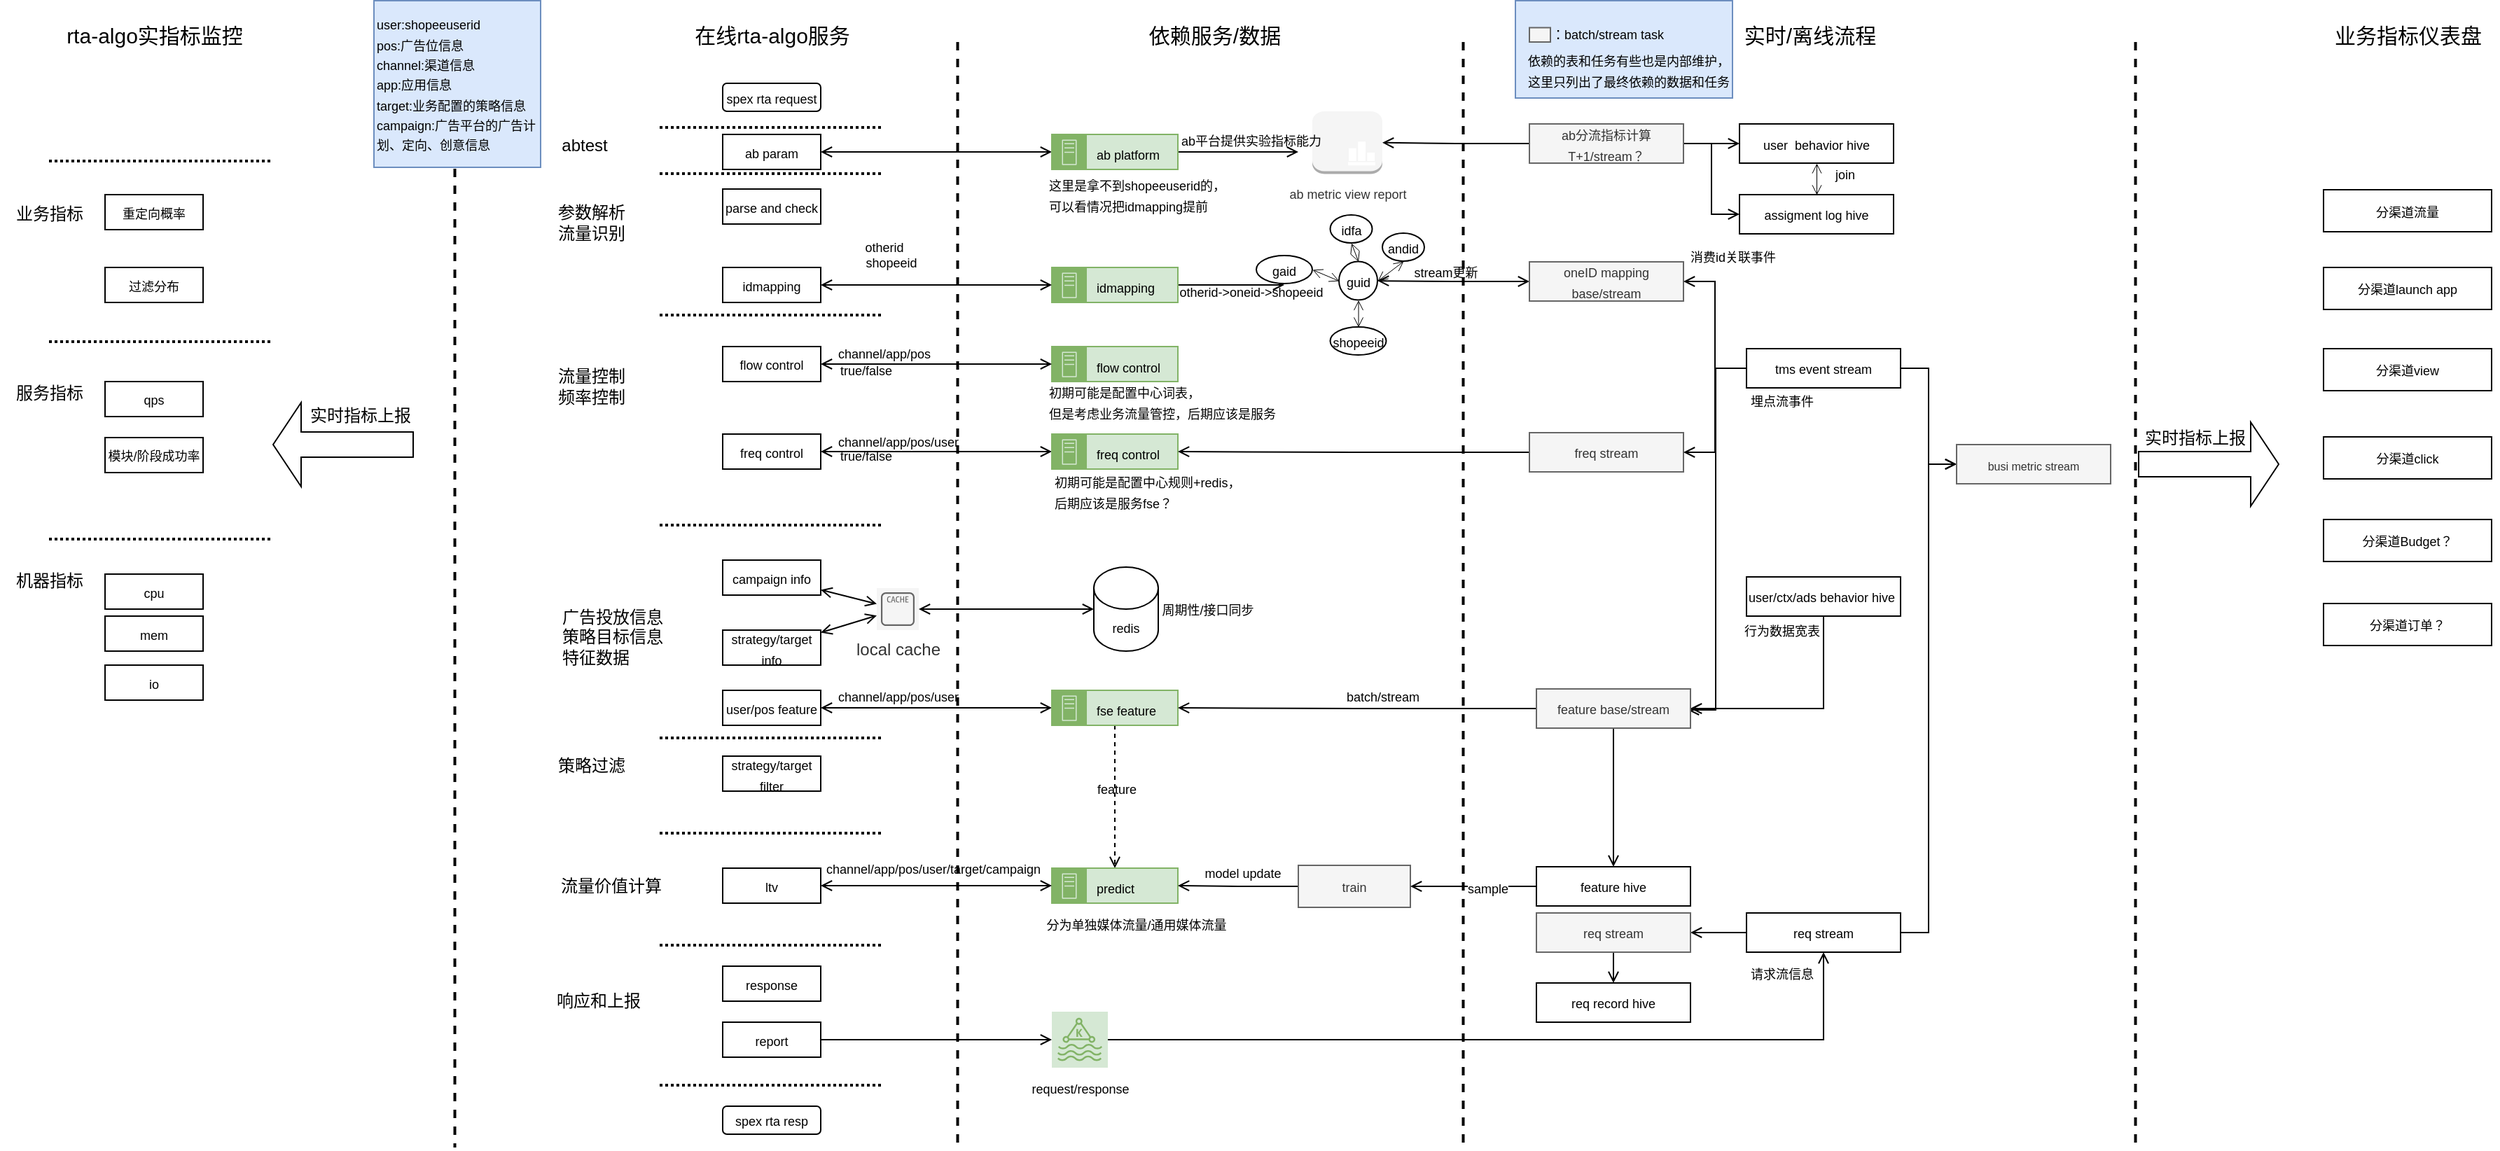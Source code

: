 <mxfile version="23.1.6" type="github">
  <diagram name="第 1 页" id="nAncEn3cn5dL7b8fd57-">
    <mxGraphModel dx="4017" dy="465" grid="1" gridSize="10" guides="1" tooltips="1" connect="1" arrows="1" fold="1" page="1" pageScale="1" pageWidth="3300" pageHeight="4681" math="0" shadow="0">
      <root>
        <mxCell id="0" />
        <mxCell id="1" parent="0" />
        <mxCell id="hwtWaQBpe-JL-oWfqUzf-253" value="" style="rounded=0;whiteSpace=wrap;html=1;fillColor=#dae8fc;strokeColor=#6c8ebf;" vertex="1" parent="1">
          <mxGeometry x="975" y="10.5" width="155" height="69.5" as="geometry" />
        </mxCell>
        <mxCell id="hwtWaQBpe-JL-oWfqUzf-239" value="" style="line;strokeWidth=2;direction=south;html=1;dashed=1;" vertex="1" parent="1">
          <mxGeometry x="210" y="82.5" width="15.5" height="747" as="geometry" />
        </mxCell>
        <mxCell id="hwtWaQBpe-JL-oWfqUzf-78" value="&lt;font style=&quot;font-size: 15px;&quot;&gt;rta-algo实指标监控&lt;/font&gt;" style="text;html=1;align=center;verticalAlign=middle;resizable=0;points=[];autosize=1;strokeColor=none;fillColor=none;" vertex="1" parent="1">
          <mxGeometry x="-72" y="20" width="150" height="30" as="geometry" />
        </mxCell>
        <mxCell id="hwtWaQBpe-JL-oWfqUzf-1" value="&lt;font style=&quot;font-size: 9px;&quot;&gt;spex rta request&lt;/font&gt;" style="rounded=1;whiteSpace=wrap;html=1;" vertex="1" parent="1">
          <mxGeometry x="409" y="69.5" width="70" height="20" as="geometry" />
        </mxCell>
        <mxCell id="hwtWaQBpe-JL-oWfqUzf-4" value="" style="line;strokeWidth=2;html=1;dashed=1;dashPattern=1 1;" vertex="1" parent="1">
          <mxGeometry x="364" y="129" width="160" height="10" as="geometry" />
        </mxCell>
        <mxCell id="hwtWaQBpe-JL-oWfqUzf-5" value="&lt;font style=&quot;font-size: 9px;&quot;&gt;parse and check&lt;/font&gt;" style="rounded=0;whiteSpace=wrap;html=1;" vertex="1" parent="1">
          <mxGeometry x="409" y="145" width="70" height="25" as="geometry" />
        </mxCell>
        <mxCell id="hwtWaQBpe-JL-oWfqUzf-6" value="参数解析&lt;br&gt;流量识别" style="text;html=1;align=center;verticalAlign=middle;resizable=0;points=[];autosize=1;strokeColor=none;fillColor=none;" vertex="1" parent="1">
          <mxGeometry x="280" y="149" width="70" height="40" as="geometry" />
        </mxCell>
        <mxCell id="hwtWaQBpe-JL-oWfqUzf-7" value="&lt;font style=&quot;font-size: 9px;&quot;&gt;idmapping&lt;/font&gt;" style="rounded=0;whiteSpace=wrap;html=1;" vertex="1" parent="1">
          <mxGeometry x="409" y="201" width="70" height="25" as="geometry" />
        </mxCell>
        <mxCell id="hwtWaQBpe-JL-oWfqUzf-199" style="edgeStyle=orthogonalEdgeStyle;rounded=0;orthogonalLoop=1;jettySize=auto;html=1;endArrow=open;endFill=0;" edge="1" parent="1" source="hwtWaQBpe-JL-oWfqUzf-20">
          <mxGeometry relative="1" as="geometry">
            <mxPoint x="810" y="213.5" as="targetPoint" />
          </mxGeometry>
        </mxCell>
        <mxCell id="hwtWaQBpe-JL-oWfqUzf-20" value="&lt;font style=&quot;font-size: 9px;&quot;&gt;idmapping&lt;/font&gt;" style="points=[[0,0],[0.25,0],[0.5,0],[0.75,0],[1,0],[1,0.25],[1,0.5],[1,0.75],[1,1],[0.75,1],[0.5,1],[0.25,1],[0,1],[0,0.75],[0,0.5],[0,0.25]];outlineConnect=0;html=1;whiteSpace=wrap;fontSize=12;fontStyle=0;container=1;pointerEvents=0;collapsible=0;recursiveResize=0;shape=mxgraph.aws4.group;grIcon=mxgraph.aws4.group_on_premise;strokeColor=#82b366;fillColor=#d5e8d4;verticalAlign=top;align=left;spacingLeft=30;dashed=0;" vertex="1" parent="1">
          <mxGeometry x="644" y="201" width="90" height="25" as="geometry" />
        </mxCell>
        <mxCell id="hwtWaQBpe-JL-oWfqUzf-21" style="edgeStyle=orthogonalEdgeStyle;rounded=0;orthogonalLoop=1;jettySize=auto;html=1;exitX=1;exitY=0.5;exitDx=0;exitDy=0;entryX=0;entryY=0.5;entryDx=0;entryDy=0;startArrow=open;startFill=0;endArrow=open;endFill=0;" edge="1" parent="1" source="hwtWaQBpe-JL-oWfqUzf-7" target="hwtWaQBpe-JL-oWfqUzf-20">
          <mxGeometry relative="1" as="geometry" />
        </mxCell>
        <mxCell id="hwtWaQBpe-JL-oWfqUzf-23" value="&lt;font style=&quot;font-size: 9px;&quot;&gt;otherid&lt;/font&gt;" style="text;html=1;align=center;verticalAlign=middle;resizable=0;points=[];autosize=1;strokeColor=none;fillColor=none;" vertex="1" parent="1">
          <mxGeometry x="499" y="171" width="50" height="30" as="geometry" />
        </mxCell>
        <mxCell id="hwtWaQBpe-JL-oWfqUzf-24" value="&lt;font style=&quot;font-size: 9px;&quot;&gt;shopeeid&lt;/font&gt;" style="text;html=1;align=center;verticalAlign=middle;resizable=0;points=[];autosize=1;strokeColor=none;fillColor=none;" vertex="1" parent="1">
          <mxGeometry x="499" y="182" width="60" height="30" as="geometry" />
        </mxCell>
        <mxCell id="hwtWaQBpe-JL-oWfqUzf-25" value="" style="line;strokeWidth=2;html=1;dashed=1;dashPattern=1 1;" vertex="1" parent="1">
          <mxGeometry x="364" y="230" width="160" height="10" as="geometry" />
        </mxCell>
        <mxCell id="hwtWaQBpe-JL-oWfqUzf-26" value="&lt;div&gt;&lt;font style=&quot;font-size: 9px;&quot;&gt;flow control&lt;/font&gt;&lt;/div&gt;" style="rounded=0;whiteSpace=wrap;html=1;" vertex="1" parent="1">
          <mxGeometry x="409" y="257.5" width="70" height="25" as="geometry" />
        </mxCell>
        <mxCell id="hwtWaQBpe-JL-oWfqUzf-27" value="流量控制&lt;br&gt;频率控制" style="text;html=1;align=center;verticalAlign=middle;resizable=0;points=[];autosize=1;strokeColor=none;fillColor=none;" vertex="1" parent="1">
          <mxGeometry x="280" y="266" width="70" height="40" as="geometry" />
        </mxCell>
        <mxCell id="hwtWaQBpe-JL-oWfqUzf-28" value="&lt;font style=&quot;font-size: 9px;&quot;&gt;flow control&lt;/font&gt;" style="points=[[0,0],[0.25,0],[0.5,0],[0.75,0],[1,0],[1,0.25],[1,0.5],[1,0.75],[1,1],[0.75,1],[0.5,1],[0.25,1],[0,1],[0,0.75],[0,0.5],[0,0.25]];outlineConnect=0;html=1;whiteSpace=wrap;fontSize=12;fontStyle=0;container=1;pointerEvents=0;collapsible=0;recursiveResize=0;shape=mxgraph.aws4.group;grIcon=mxgraph.aws4.group_on_premise;strokeColor=#82b366;fillColor=#d5e8d4;verticalAlign=top;align=left;spacingLeft=30;dashed=0;" vertex="1" parent="1">
          <mxGeometry x="644.01" y="257.5" width="90" height="25" as="geometry" />
        </mxCell>
        <mxCell id="hwtWaQBpe-JL-oWfqUzf-29" style="edgeStyle=orthogonalEdgeStyle;rounded=0;orthogonalLoop=1;jettySize=auto;html=1;exitX=1;exitY=0.5;exitDx=0;exitDy=0;entryX=0;entryY=0.5;entryDx=0;entryDy=0;startArrow=open;startFill=0;endArrow=open;endFill=0;" edge="1" parent="1" source="hwtWaQBpe-JL-oWfqUzf-26" target="hwtWaQBpe-JL-oWfqUzf-28">
          <mxGeometry relative="1" as="geometry" />
        </mxCell>
        <mxCell id="hwtWaQBpe-JL-oWfqUzf-30" value="&lt;font style=&quot;font-size: 9px;&quot;&gt;true/false&lt;/font&gt;" style="text;html=1;align=center;verticalAlign=middle;resizable=0;points=[];autosize=1;strokeColor=none;fillColor=none;" vertex="1" parent="1">
          <mxGeometry x="481" y="259" width="60" height="30" as="geometry" />
        </mxCell>
        <mxCell id="hwtWaQBpe-JL-oWfqUzf-32" value="&lt;font style=&quot;font-size: 9px;&quot;&gt;channel/app/pos&lt;/font&gt;" style="text;html=1;align=center;verticalAlign=middle;resizable=0;points=[];autosize=1;strokeColor=none;fillColor=none;" vertex="1" parent="1">
          <mxGeometry x="479" y="247" width="90" height="30" as="geometry" />
        </mxCell>
        <mxCell id="hwtWaQBpe-JL-oWfqUzf-33" value="&lt;div&gt;&lt;font style=&quot;font-size: 9px;&quot;&gt;freq control&lt;/font&gt;&lt;/div&gt;" style="rounded=0;whiteSpace=wrap;html=1;" vertex="1" parent="1">
          <mxGeometry x="409" y="320" width="70" height="25" as="geometry" />
        </mxCell>
        <mxCell id="hwtWaQBpe-JL-oWfqUzf-34" value="&lt;font style=&quot;font-size: 9px;&quot;&gt;初期可能是配置中心词表，&lt;br&gt;但是考虑业务流量管控，后期应该是服务&lt;/font&gt;" style="text;html=1;align=left;verticalAlign=middle;resizable=0;points=[];autosize=1;strokeColor=none;fillColor=none;" vertex="1" parent="1">
          <mxGeometry x="640" y="277" width="190" height="40" as="geometry" />
        </mxCell>
        <mxCell id="hwtWaQBpe-JL-oWfqUzf-169" style="edgeStyle=orthogonalEdgeStyle;rounded=0;orthogonalLoop=1;jettySize=auto;html=1;exitX=0;exitY=0.5;exitDx=0;exitDy=0;entryX=1;entryY=0.5;entryDx=0;entryDy=0;startArrow=open;startFill=0;endArrow=open;endFill=0;" edge="1" parent="1" source="hwtWaQBpe-JL-oWfqUzf-35" target="hwtWaQBpe-JL-oWfqUzf-33">
          <mxGeometry relative="1" as="geometry" />
        </mxCell>
        <mxCell id="hwtWaQBpe-JL-oWfqUzf-35" value="&lt;font style=&quot;font-size: 9px;&quot;&gt;freq control&lt;/font&gt;" style="points=[[0,0],[0.25,0],[0.5,0],[0.75,0],[1,0],[1,0.25],[1,0.5],[1,0.75],[1,1],[0.75,1],[0.5,1],[0.25,1],[0,1],[0,0.75],[0,0.5],[0,0.25]];outlineConnect=0;html=1;whiteSpace=wrap;fontSize=12;fontStyle=0;container=1;pointerEvents=0;collapsible=0;recursiveResize=0;shape=mxgraph.aws4.group;grIcon=mxgraph.aws4.group_on_premise;strokeColor=#82b366;fillColor=#d5e8d4;verticalAlign=top;align=left;spacingLeft=30;dashed=0;" vertex="1" parent="1">
          <mxGeometry x="644.01" y="320" width="90" height="25" as="geometry" />
        </mxCell>
        <mxCell id="hwtWaQBpe-JL-oWfqUzf-37" value="&lt;font style=&quot;font-size: 9px;&quot;&gt;channel/app/pos/user&lt;/font&gt;" style="text;html=1;align=center;verticalAlign=middle;resizable=0;points=[];autosize=1;strokeColor=none;fillColor=none;" vertex="1" parent="1">
          <mxGeometry x="479" y="310" width="110" height="30" as="geometry" />
        </mxCell>
        <mxCell id="hwtWaQBpe-JL-oWfqUzf-38" value="&lt;font style=&quot;font-size: 9px;&quot;&gt;true/false&lt;/font&gt;" style="text;html=1;align=center;verticalAlign=middle;resizable=0;points=[];autosize=1;strokeColor=none;fillColor=none;" vertex="1" parent="1">
          <mxGeometry x="481" y="320" width="60" height="30" as="geometry" />
        </mxCell>
        <mxCell id="hwtWaQBpe-JL-oWfqUzf-39" value="&lt;font style=&quot;font-size: 9px;&quot;&gt;初期可能是配置中心规则+redis，&lt;br&gt;&lt;/font&gt;&lt;font style=&quot;font-size: 9px;&quot;&gt;后期应该是服务fse？&lt;/font&gt;" style="text;html=1;align=left;verticalAlign=middle;resizable=0;points=[];autosize=1;strokeColor=none;fillColor=none;" vertex="1" parent="1">
          <mxGeometry x="644.01" y="341" width="160" height="40" as="geometry" />
        </mxCell>
        <mxCell id="hwtWaQBpe-JL-oWfqUzf-40" value="" style="line;strokeWidth=2;html=1;dashed=1;dashPattern=1 1;" vertex="1" parent="1">
          <mxGeometry x="364" y="380" width="160" height="10" as="geometry" />
        </mxCell>
        <mxCell id="hwtWaQBpe-JL-oWfqUzf-41" value="&lt;div&gt;&lt;font style=&quot;font-size: 9px;&quot;&gt;campaign info&lt;/font&gt;&lt;/div&gt;" style="rounded=0;whiteSpace=wrap;html=1;" vertex="1" parent="1">
          <mxGeometry x="409" y="410" width="70" height="25" as="geometry" />
        </mxCell>
        <mxCell id="hwtWaQBpe-JL-oWfqUzf-42" value="&lt;div&gt;&lt;font style=&quot;font-size: 9px;&quot;&gt;strategy/target info&lt;/font&gt;&lt;/div&gt;" style="rounded=0;whiteSpace=wrap;html=1;" vertex="1" parent="1">
          <mxGeometry x="409" y="460" width="70" height="25" as="geometry" />
        </mxCell>
        <mxCell id="hwtWaQBpe-JL-oWfqUzf-45" value="local cache" style="sketch=0;outlineConnect=0;strokeColor=#666666;fillColor=#f5f5f5;dashed=0;verticalLabelPosition=bottom;verticalAlign=top;align=center;html=1;fontSize=12;fontStyle=0;aspect=fixed;shape=mxgraph.aws4.resourceIcon;resIcon=mxgraph.aws4.cache_node;fontColor=#333333;" vertex="1" parent="1">
          <mxGeometry x="519" y="430" width="30" height="30" as="geometry" />
        </mxCell>
        <mxCell id="hwtWaQBpe-JL-oWfqUzf-48" style="rounded=0;orthogonalLoop=1;jettySize=auto;html=1;startArrow=open;startFill=0;endArrow=open;endFill=0;" edge="1" parent="1" source="hwtWaQBpe-JL-oWfqUzf-41" target="hwtWaQBpe-JL-oWfqUzf-45">
          <mxGeometry relative="1" as="geometry" />
        </mxCell>
        <mxCell id="hwtWaQBpe-JL-oWfqUzf-49" style="rounded=0;orthogonalLoop=1;jettySize=auto;html=1;startArrow=open;startFill=0;endArrow=open;endFill=0;" edge="1" parent="1" source="hwtWaQBpe-JL-oWfqUzf-42" target="hwtWaQBpe-JL-oWfqUzf-45">
          <mxGeometry relative="1" as="geometry" />
        </mxCell>
        <mxCell id="hwtWaQBpe-JL-oWfqUzf-46" value="&lt;font style=&quot;font-size: 9px;&quot;&gt;redis&lt;/font&gt;" style="shape=cylinder3;whiteSpace=wrap;html=1;boundedLbl=1;backgroundOutline=1;size=15;" vertex="1" parent="1">
          <mxGeometry x="674" y="415" width="46" height="60" as="geometry" />
        </mxCell>
        <mxCell id="hwtWaQBpe-JL-oWfqUzf-47" style="edgeStyle=orthogonalEdgeStyle;rounded=0;orthogonalLoop=1;jettySize=auto;html=1;entryX=0;entryY=0.5;entryDx=0;entryDy=0;entryPerimeter=0;startArrow=open;startFill=0;endArrow=open;endFill=0;" edge="1" parent="1" source="hwtWaQBpe-JL-oWfqUzf-45" target="hwtWaQBpe-JL-oWfqUzf-46">
          <mxGeometry relative="1" as="geometry">
            <mxPoint x="624" y="445" as="sourcePoint" />
          </mxGeometry>
        </mxCell>
        <mxCell id="hwtWaQBpe-JL-oWfqUzf-50" value="广告投放信息&lt;br&gt;策略目标信息&lt;br&gt;&lt;div style=&quot;text-align: left;&quot;&gt;&lt;span style=&quot;background-color: initial;&quot;&gt;特征数据&lt;/span&gt;&lt;/div&gt;" style="text;html=1;align=center;verticalAlign=middle;resizable=0;points=[];autosize=1;strokeColor=none;fillColor=none;" vertex="1" parent="1">
          <mxGeometry x="280" y="435" width="100" height="60" as="geometry" />
        </mxCell>
        <mxCell id="hwtWaQBpe-JL-oWfqUzf-52" value="" style="line;strokeWidth=2;html=1;dashed=1;dashPattern=1 1;" vertex="1" parent="1">
          <mxGeometry x="364" y="532" width="160" height="10" as="geometry" />
        </mxCell>
        <mxCell id="hwtWaQBpe-JL-oWfqUzf-53" value="&lt;div&gt;&lt;font style=&quot;font-size: 9px;&quot;&gt;strategy/target filter&lt;/font&gt;&lt;/div&gt;" style="rounded=0;whiteSpace=wrap;html=1;" vertex="1" parent="1">
          <mxGeometry x="409" y="550" width="70" height="25" as="geometry" />
        </mxCell>
        <mxCell id="hwtWaQBpe-JL-oWfqUzf-56" style="edgeStyle=orthogonalEdgeStyle;rounded=0;orthogonalLoop=1;jettySize=auto;html=1;startArrow=open;startFill=0;endArrow=open;endFill=0;entryX=0;entryY=0.5;entryDx=0;entryDy=0;" edge="1" parent="1" source="hwtWaQBpe-JL-oWfqUzf-54" target="hwtWaQBpe-JL-oWfqUzf-55">
          <mxGeometry relative="1" as="geometry">
            <mxPoint x="569" y="515.5" as="targetPoint" />
          </mxGeometry>
        </mxCell>
        <mxCell id="hwtWaQBpe-JL-oWfqUzf-54" value="&lt;font style=&quot;font-size: 9px;&quot;&gt;user/pos feature&lt;/font&gt;" style="rounded=0;whiteSpace=wrap;html=1;" vertex="1" parent="1">
          <mxGeometry x="409" y="503" width="70" height="25" as="geometry" />
        </mxCell>
        <mxCell id="hwtWaQBpe-JL-oWfqUzf-223" style="edgeStyle=orthogonalEdgeStyle;rounded=0;orthogonalLoop=1;jettySize=auto;html=1;entryX=0.5;entryY=0;entryDx=0;entryDy=0;endArrow=open;endFill=0;dashed=1;" edge="1" parent="1" source="hwtWaQBpe-JL-oWfqUzf-55" target="hwtWaQBpe-JL-oWfqUzf-62">
          <mxGeometry relative="1" as="geometry" />
        </mxCell>
        <mxCell id="hwtWaQBpe-JL-oWfqUzf-55" value="&lt;font style=&quot;font-size: 9px;&quot;&gt;fse feature&lt;/font&gt;" style="points=[[0,0],[0.25,0],[0.5,0],[0.75,0],[1,0],[1,0.25],[1,0.5],[1,0.75],[1,1],[0.75,1],[0.5,1],[0.25,1],[0,1],[0,0.75],[0,0.5],[0,0.25]];outlineConnect=0;html=1;whiteSpace=wrap;fontSize=12;fontStyle=0;container=1;pointerEvents=0;collapsible=0;recursiveResize=0;shape=mxgraph.aws4.group;grIcon=mxgraph.aws4.group_on_premise;strokeColor=#82b366;fillColor=#d5e8d4;verticalAlign=top;align=left;spacingLeft=30;dashed=0;" vertex="1" parent="1">
          <mxGeometry x="644.01" y="503" width="90" height="25" as="geometry" />
        </mxCell>
        <mxCell id="hwtWaQBpe-JL-oWfqUzf-57" value="&lt;font style=&quot;font-size: 9px;&quot;&gt;channel/app/pos/user&lt;/font&gt;" style="text;html=1;align=center;verticalAlign=middle;resizable=0;points=[];autosize=1;strokeColor=none;fillColor=none;" vertex="1" parent="1">
          <mxGeometry x="479" y="492" width="110" height="30" as="geometry" />
        </mxCell>
        <mxCell id="hwtWaQBpe-JL-oWfqUzf-58" value="" style="line;strokeWidth=2;html=1;dashed=1;dashPattern=1 1;" vertex="1" parent="1">
          <mxGeometry x="364" y="600" width="160" height="10" as="geometry" />
        </mxCell>
        <mxCell id="hwtWaQBpe-JL-oWfqUzf-59" value="策略过滤" style="text;html=1;align=center;verticalAlign=middle;resizable=0;points=[];autosize=1;strokeColor=none;fillColor=none;" vertex="1" parent="1">
          <mxGeometry x="280" y="542" width="70" height="30" as="geometry" />
        </mxCell>
        <mxCell id="hwtWaQBpe-JL-oWfqUzf-60" value="&lt;font style=&quot;font-size: 9px;&quot;&gt;ltv&lt;/font&gt;" style="rounded=0;whiteSpace=wrap;html=1;" vertex="1" parent="1">
          <mxGeometry x="409" y="630" width="70" height="25" as="geometry" />
        </mxCell>
        <mxCell id="hwtWaQBpe-JL-oWfqUzf-61" value="流量价值计算" style="text;html=1;align=center;verticalAlign=middle;resizable=0;points=[];autosize=1;strokeColor=none;fillColor=none;" vertex="1" parent="1">
          <mxGeometry x="279" y="628" width="100" height="30" as="geometry" />
        </mxCell>
        <mxCell id="hwtWaQBpe-JL-oWfqUzf-62" value="&lt;font style=&quot;font-size: 9px;&quot;&gt;predict&lt;/font&gt;" style="points=[[0,0],[0.25,0],[0.5,0],[0.75,0],[1,0],[1,0.25],[1,0.5],[1,0.75],[1,1],[0.75,1],[0.5,1],[0.25,1],[0,1],[0,0.75],[0,0.5],[0,0.25]];outlineConnect=0;html=1;whiteSpace=wrap;fontSize=12;fontStyle=0;container=1;pointerEvents=0;collapsible=0;recursiveResize=0;shape=mxgraph.aws4.group;grIcon=mxgraph.aws4.group_on_premise;strokeColor=#82b366;fillColor=#d5e8d4;verticalAlign=top;align=left;spacingLeft=30;dashed=0;" vertex="1" parent="1">
          <mxGeometry x="644" y="630" width="90" height="25" as="geometry" />
        </mxCell>
        <mxCell id="hwtWaQBpe-JL-oWfqUzf-63" style="edgeStyle=orthogonalEdgeStyle;rounded=0;orthogonalLoop=1;jettySize=auto;html=1;entryX=0;entryY=0.5;entryDx=0;entryDy=0;startArrow=open;startFill=0;endArrow=open;endFill=0;" edge="1" parent="1" source="hwtWaQBpe-JL-oWfqUzf-60" target="hwtWaQBpe-JL-oWfqUzf-62">
          <mxGeometry relative="1" as="geometry" />
        </mxCell>
        <mxCell id="hwtWaQBpe-JL-oWfqUzf-64" value="&lt;font style=&quot;font-size: 9px;&quot;&gt;channel/app/pos/user/target/campaign&lt;/font&gt;" style="text;html=1;align=center;verticalAlign=middle;resizable=0;points=[];autosize=1;strokeColor=none;fillColor=none;" vertex="1" parent="1">
          <mxGeometry x="469" y="615" width="180" height="30" as="geometry" />
        </mxCell>
        <mxCell id="hwtWaQBpe-JL-oWfqUzf-65" value="&lt;font style=&quot;font-size: 9px;&quot;&gt;user:shopeeuserid&lt;br&gt;pos:广告位信息&lt;br&gt;channel:渠道信息&lt;br&gt;app:应用信息&lt;br&gt;target:业务配置的策略信息&lt;br&gt;campaign:广告平台的广告计划、定向、创意信息&lt;br&gt;&lt;/font&gt;" style="whiteSpace=wrap;html=1;aspect=fixed;fillColor=#dae8fc;strokeColor=#6c8ebf;align=left;" vertex="1" parent="1">
          <mxGeometry x="160" y="10.5" width="119" height="119" as="geometry" />
        </mxCell>
        <mxCell id="hwtWaQBpe-JL-oWfqUzf-66" value="" style="line;strokeWidth=2;html=1;dashed=1;dashPattern=1 1;" vertex="1" parent="1">
          <mxGeometry x="364" y="680" width="160" height="10" as="geometry" />
        </mxCell>
        <mxCell id="hwtWaQBpe-JL-oWfqUzf-67" value="&lt;font style=&quot;font-size: 9px;&quot;&gt;response&lt;/font&gt;" style="rounded=0;whiteSpace=wrap;html=1;" vertex="1" parent="1">
          <mxGeometry x="409" y="700" width="70" height="25" as="geometry" />
        </mxCell>
        <mxCell id="hwtWaQBpe-JL-oWfqUzf-68" value="&lt;font style=&quot;font-size: 9px;&quot;&gt;report&lt;/font&gt;" style="rounded=0;whiteSpace=wrap;html=1;" vertex="1" parent="1">
          <mxGeometry x="409" y="740" width="70" height="25" as="geometry" />
        </mxCell>
        <mxCell id="hwtWaQBpe-JL-oWfqUzf-69" value="响应和上报" style="text;html=1;align=center;verticalAlign=middle;resizable=0;points=[];autosize=1;strokeColor=none;fillColor=none;" vertex="1" parent="1">
          <mxGeometry x="280" y="710" width="80" height="30" as="geometry" />
        </mxCell>
        <mxCell id="hwtWaQBpe-JL-oWfqUzf-70" value="" style="line;strokeWidth=2;html=1;dashed=1;dashPattern=1 1;" vertex="1" parent="1">
          <mxGeometry x="364" y="780" width="160" height="10" as="geometry" />
        </mxCell>
        <mxCell id="hwtWaQBpe-JL-oWfqUzf-71" value="&lt;font style=&quot;font-size: 9px;&quot;&gt;spex rta resp&lt;/font&gt;" style="rounded=1;whiteSpace=wrap;html=1;" vertex="1" parent="1">
          <mxGeometry x="409" y="800" width="70" height="20" as="geometry" />
        </mxCell>
        <mxCell id="hwtWaQBpe-JL-oWfqUzf-215" style="edgeStyle=orthogonalEdgeStyle;rounded=0;orthogonalLoop=1;jettySize=auto;html=1;entryX=0.5;entryY=1;entryDx=0;entryDy=0;endArrow=open;endFill=0;" edge="1" parent="1" source="hwtWaQBpe-JL-oWfqUzf-72" target="hwtWaQBpe-JL-oWfqUzf-214">
          <mxGeometry relative="1" as="geometry" />
        </mxCell>
        <mxCell id="hwtWaQBpe-JL-oWfqUzf-72" value="&lt;font style=&quot;font-size: 9px;&quot;&gt;request/response&lt;/font&gt;" style="sketch=0;points=[[0,0,0],[0.25,0,0],[0.5,0,0],[0.75,0,0],[1,0,0],[0,1,0],[0.25,1,0],[0.5,1,0],[0.75,1,0],[1,1,0],[0,0.25,0],[0,0.5,0],[0,0.75,0],[1,0.25,0],[1,0.5,0],[1,0.75,0]];outlineConnect=0;fillColor=#d5e8d4;strokeColor=#82b366;dashed=0;verticalLabelPosition=bottom;verticalAlign=top;align=center;html=1;fontSize=12;fontStyle=0;aspect=fixed;shape=mxgraph.aws4.resourceIcon;resIcon=mxgraph.aws4.managed_streaming_for_kafka;" vertex="1" parent="1">
          <mxGeometry x="644.01" y="732.5" width="40" height="40" as="geometry" />
        </mxCell>
        <mxCell id="hwtWaQBpe-JL-oWfqUzf-73" style="edgeStyle=orthogonalEdgeStyle;rounded=0;orthogonalLoop=1;jettySize=auto;html=1;entryX=0;entryY=0.5;entryDx=0;entryDy=0;entryPerimeter=0;endArrow=open;endFill=0;" edge="1" parent="1" source="hwtWaQBpe-JL-oWfqUzf-68" target="hwtWaQBpe-JL-oWfqUzf-72">
          <mxGeometry relative="1" as="geometry" />
        </mxCell>
        <mxCell id="hwtWaQBpe-JL-oWfqUzf-74" value="&lt;font style=&quot;font-size: 15px;&quot;&gt;在线rta-algo服务&lt;/font&gt;" style="text;html=1;align=center;verticalAlign=middle;resizable=0;points=[];autosize=1;strokeColor=none;fillColor=none;" vertex="1" parent="1">
          <mxGeometry x="379" y="20" width="130" height="30" as="geometry" />
        </mxCell>
        <mxCell id="hwtWaQBpe-JL-oWfqUzf-76" value="" style="shape=singleArrow;direction=west;whiteSpace=wrap;html=1;" vertex="1" parent="1">
          <mxGeometry x="88" y="297.5" width="100" height="60" as="geometry" />
        </mxCell>
        <mxCell id="hwtWaQBpe-JL-oWfqUzf-77" value="实时指标上报" style="text;html=1;align=center;verticalAlign=middle;resizable=0;points=[];autosize=1;strokeColor=none;fillColor=none;" vertex="1" parent="1">
          <mxGeometry x="100" y="292" width="100" height="30" as="geometry" />
        </mxCell>
        <mxCell id="hwtWaQBpe-JL-oWfqUzf-147" value="" style="line;strokeWidth=2;html=1;dashed=1;dashPattern=1 1;" vertex="1" parent="1">
          <mxGeometry x="-72" y="120" width="160" height="10" as="geometry" />
        </mxCell>
        <mxCell id="hwtWaQBpe-JL-oWfqUzf-148" value="业务指标" style="text;html=1;align=center;verticalAlign=middle;resizable=0;points=[];autosize=1;strokeColor=none;fillColor=none;" vertex="1" parent="1">
          <mxGeometry x="-107" y="148" width="70" height="30" as="geometry" />
        </mxCell>
        <mxCell id="hwtWaQBpe-JL-oWfqUzf-149" value="" style="line;strokeWidth=2;html=1;dashed=1;dashPattern=1 1;" vertex="1" parent="1">
          <mxGeometry x="-72" y="249" width="160" height="10" as="geometry" />
        </mxCell>
        <mxCell id="hwtWaQBpe-JL-oWfqUzf-150" value="服务指标" style="text;html=1;align=center;verticalAlign=middle;resizable=0;points=[];autosize=1;strokeColor=none;fillColor=none;" vertex="1" parent="1">
          <mxGeometry x="-107" y="276" width="70" height="30" as="geometry" />
        </mxCell>
        <mxCell id="hwtWaQBpe-JL-oWfqUzf-151" value="" style="line;strokeWidth=2;html=1;dashed=1;dashPattern=1 1;" vertex="1" parent="1">
          <mxGeometry x="-72" y="390" width="160" height="10" as="geometry" />
        </mxCell>
        <mxCell id="hwtWaQBpe-JL-oWfqUzf-153" value="机器指标" style="text;html=1;align=center;verticalAlign=middle;resizable=0;points=[];autosize=1;strokeColor=none;fillColor=none;" vertex="1" parent="1">
          <mxGeometry x="-107" y="410" width="70" height="30" as="geometry" />
        </mxCell>
        <mxCell id="hwtWaQBpe-JL-oWfqUzf-155" value="&lt;font style=&quot;font-size: 9px;&quot;&gt;重定向概率&lt;/font&gt;" style="rounded=0;whiteSpace=wrap;html=1;" vertex="1" parent="1">
          <mxGeometry x="-32" y="149" width="70" height="25" as="geometry" />
        </mxCell>
        <mxCell id="hwtWaQBpe-JL-oWfqUzf-157" value="&lt;font style=&quot;font-size: 9px;&quot;&gt;过滤分布&lt;/font&gt;" style="rounded=0;whiteSpace=wrap;html=1;" vertex="1" parent="1">
          <mxGeometry x="-32" y="201" width="70" height="25" as="geometry" />
        </mxCell>
        <mxCell id="hwtWaQBpe-JL-oWfqUzf-158" value="&lt;font style=&quot;font-size: 9px;&quot;&gt;qps&lt;/font&gt;" style="rounded=0;whiteSpace=wrap;html=1;" vertex="1" parent="1">
          <mxGeometry x="-32" y="282.5" width="70" height="25" as="geometry" />
        </mxCell>
        <mxCell id="hwtWaQBpe-JL-oWfqUzf-159" value="&lt;font style=&quot;font-size: 9px;&quot;&gt;模块/阶段成功率&lt;/font&gt;" style="rounded=0;whiteSpace=wrap;html=1;" vertex="1" parent="1">
          <mxGeometry x="-32" y="322.5" width="70" height="25" as="geometry" />
        </mxCell>
        <mxCell id="hwtWaQBpe-JL-oWfqUzf-160" value="&lt;font style=&quot;font-size: 9px;&quot;&gt;cpu&lt;/font&gt;" style="rounded=0;whiteSpace=wrap;html=1;" vertex="1" parent="1">
          <mxGeometry x="-32" y="420" width="70" height="25" as="geometry" />
        </mxCell>
        <mxCell id="hwtWaQBpe-JL-oWfqUzf-161" value="&lt;font style=&quot;font-size: 9px;&quot;&gt;mem&lt;/font&gt;" style="rounded=0;whiteSpace=wrap;html=1;" vertex="1" parent="1">
          <mxGeometry x="-32" y="450" width="70" height="25" as="geometry" />
        </mxCell>
        <mxCell id="hwtWaQBpe-JL-oWfqUzf-162" value="&lt;font style=&quot;font-size: 9px;&quot;&gt;io&lt;/font&gt;" style="rounded=0;whiteSpace=wrap;html=1;" vertex="1" parent="1">
          <mxGeometry x="-32" y="485" width="70" height="25" as="geometry" />
        </mxCell>
        <mxCell id="hwtWaQBpe-JL-oWfqUzf-163" value="" style="line;strokeWidth=2;html=1;dashed=1;dashPattern=1 1;" vertex="1" parent="1">
          <mxGeometry x="364" y="96" width="160" height="10" as="geometry" />
        </mxCell>
        <mxCell id="hwtWaQBpe-JL-oWfqUzf-164" value="abtest" style="text;html=1;align=center;verticalAlign=middle;resizable=0;points=[];autosize=1;strokeColor=none;fillColor=none;" vertex="1" parent="1">
          <mxGeometry x="280" y="99" width="60" height="30" as="geometry" />
        </mxCell>
        <mxCell id="hwtWaQBpe-JL-oWfqUzf-167" style="edgeStyle=orthogonalEdgeStyle;rounded=0;orthogonalLoop=1;jettySize=auto;html=1;entryX=0;entryY=0.5;entryDx=0;entryDy=0;endArrow=open;endFill=0;startArrow=open;startFill=0;" edge="1" parent="1" source="hwtWaQBpe-JL-oWfqUzf-165" target="hwtWaQBpe-JL-oWfqUzf-166">
          <mxGeometry relative="1" as="geometry" />
        </mxCell>
        <mxCell id="hwtWaQBpe-JL-oWfqUzf-165" value="&lt;font style=&quot;font-size: 9px;&quot;&gt;ab param&lt;/font&gt;" style="rounded=0;whiteSpace=wrap;html=1;" vertex="1" parent="1">
          <mxGeometry x="409" y="106" width="70" height="25" as="geometry" />
        </mxCell>
        <mxCell id="hwtWaQBpe-JL-oWfqUzf-193" style="edgeStyle=orthogonalEdgeStyle;rounded=0;orthogonalLoop=1;jettySize=auto;html=1;endArrow=open;endFill=0;" edge="1" parent="1" source="hwtWaQBpe-JL-oWfqUzf-166">
          <mxGeometry relative="1" as="geometry">
            <mxPoint x="820" y="118.5" as="targetPoint" />
          </mxGeometry>
        </mxCell>
        <mxCell id="hwtWaQBpe-JL-oWfqUzf-166" value="&lt;font style=&quot;font-size: 9px;&quot;&gt;ab platform&lt;/font&gt;" style="points=[[0,0],[0.25,0],[0.5,0],[0.75,0],[1,0],[1,0.25],[1,0.5],[1,0.75],[1,1],[0.75,1],[0.5,1],[0.25,1],[0,1],[0,0.75],[0,0.5],[0,0.25]];outlineConnect=0;html=1;whiteSpace=wrap;fontSize=12;fontStyle=0;container=1;pointerEvents=0;collapsible=0;recursiveResize=0;shape=mxgraph.aws4.group;grIcon=mxgraph.aws4.group_on_premise;strokeColor=#82b366;fillColor=#d5e8d4;verticalAlign=top;align=left;spacingLeft=30;dashed=0;" vertex="1" parent="1">
          <mxGeometry x="644" y="106" width="90" height="25" as="geometry" />
        </mxCell>
        <mxCell id="hwtWaQBpe-JL-oWfqUzf-168" value="&lt;font style=&quot;font-size: 9px;&quot;&gt;这里是拿不到shopeeuserid的，&lt;br&gt;可以看情况把idmapping提前&lt;/font&gt;" style="text;html=1;align=left;verticalAlign=middle;resizable=0;points=[];autosize=1;strokeColor=none;fillColor=none;" vertex="1" parent="1">
          <mxGeometry x="640" y="129" width="150" height="40" as="geometry" />
        </mxCell>
        <mxCell id="hwtWaQBpe-JL-oWfqUzf-170" value="&lt;span style=&quot;font-size: 15px;&quot;&gt;依赖服务/数据&lt;/span&gt;" style="text;html=1;align=center;verticalAlign=middle;resizable=0;points=[];autosize=1;strokeColor=none;fillColor=none;" vertex="1" parent="1">
          <mxGeometry x="700" y="20" width="120" height="30" as="geometry" />
        </mxCell>
        <mxCell id="hwtWaQBpe-JL-oWfqUzf-171" value="&lt;span style=&quot;font-size: 15px;&quot;&gt;实时/离线流程&lt;/span&gt;" style="text;html=1;align=center;verticalAlign=middle;resizable=0;points=[];autosize=1;strokeColor=none;fillColor=none;" vertex="1" parent="1">
          <mxGeometry x="1125" y="20" width="120" height="30" as="geometry" />
        </mxCell>
        <mxCell id="hwtWaQBpe-JL-oWfqUzf-172" value="&lt;span style=&quot;font-size: 15px;&quot;&gt;业务指标仪表盘&lt;/span&gt;" style="text;html=1;align=center;verticalAlign=middle;resizable=0;points=[];autosize=1;strokeColor=none;fillColor=none;" vertex="1" parent="1">
          <mxGeometry x="1547" y="20" width="130" height="30" as="geometry" />
        </mxCell>
        <mxCell id="hwtWaQBpe-JL-oWfqUzf-174" value="&lt;font style=&quot;font-size: 9px;&quot;&gt;周期性/接口同步&lt;/font&gt;" style="text;html=1;align=center;verticalAlign=middle;resizable=0;points=[];autosize=1;strokeColor=none;fillColor=none;" vertex="1" parent="1">
          <mxGeometry x="710" y="430" width="90" height="30" as="geometry" />
        </mxCell>
        <mxCell id="hwtWaQBpe-JL-oWfqUzf-181" value="&lt;font style=&quot;font-size: 9px;&quot;&gt;ab metric view report&lt;/font&gt;" style="outlineConnect=0;dashed=0;verticalLabelPosition=bottom;verticalAlign=top;align=center;html=1;shape=mxgraph.aws3.instance_with_cloudwatch;fillColor=#f5f5f5;fontColor=#333333;strokeColor=#666666;" vertex="1" parent="1">
          <mxGeometry x="830" y="89.5" width="50" height="44.75" as="geometry" />
        </mxCell>
        <mxCell id="hwtWaQBpe-JL-oWfqUzf-182" value="" style="group" vertex="1" connectable="0" parent="1">
          <mxGeometry x="790" y="163.5" width="120" height="100" as="geometry" />
        </mxCell>
        <mxCell id="hwtWaQBpe-JL-oWfqUzf-8" value="&lt;font style=&quot;font-size: 9px;&quot;&gt;guid&lt;/font&gt;" style="ellipse;whiteSpace=wrap;html=1;aspect=fixed;" vertex="1" parent="hwtWaQBpe-JL-oWfqUzf-182">
          <mxGeometry x="59.01" y="33.25" width="27.5" height="27.5" as="geometry" />
        </mxCell>
        <mxCell id="hwtWaQBpe-JL-oWfqUzf-15" style="rounded=0;orthogonalLoop=1;jettySize=auto;html=1;exitX=0.5;exitY=1;exitDx=0;exitDy=0;entryX=0.5;entryY=0;entryDx=0;entryDy=0;startArrow=open;startFill=0;endArrow=open;endFill=0;strokeWidth=0.5;" edge="1" parent="hwtWaQBpe-JL-oWfqUzf-182" source="hwtWaQBpe-JL-oWfqUzf-9" target="hwtWaQBpe-JL-oWfqUzf-8">
          <mxGeometry relative="1" as="geometry" />
        </mxCell>
        <mxCell id="hwtWaQBpe-JL-oWfqUzf-9" value="&lt;font style=&quot;font-size: 9px;&quot;&gt;idfa&lt;/font&gt;" style="ellipse;whiteSpace=wrap;html=1;" vertex="1" parent="hwtWaQBpe-JL-oWfqUzf-182">
          <mxGeometry x="52.76" width="30" height="20" as="geometry" />
        </mxCell>
        <mxCell id="hwtWaQBpe-JL-oWfqUzf-14" style="rounded=0;orthogonalLoop=1;jettySize=auto;html=1;exitX=1;exitY=0.5;exitDx=0;exitDy=0;entryX=0;entryY=0.5;entryDx=0;entryDy=0;startArrow=open;startFill=0;endArrow=open;endFill=0;strokeWidth=0.5;" edge="1" parent="hwtWaQBpe-JL-oWfqUzf-182" source="hwtWaQBpe-JL-oWfqUzf-10" target="hwtWaQBpe-JL-oWfqUzf-8">
          <mxGeometry relative="1" as="geometry" />
        </mxCell>
        <mxCell id="hwtWaQBpe-JL-oWfqUzf-10" value="&lt;font style=&quot;font-size: 9px;&quot;&gt;gaid&lt;/font&gt;" style="ellipse;whiteSpace=wrap;html=1;" vertex="1" parent="hwtWaQBpe-JL-oWfqUzf-182">
          <mxGeometry y="29" width="40" height="20" as="geometry" />
        </mxCell>
        <mxCell id="hwtWaQBpe-JL-oWfqUzf-16" style="rounded=0;orthogonalLoop=1;jettySize=auto;html=1;exitX=0.5;exitY=1;exitDx=0;exitDy=0;entryX=1;entryY=0.5;entryDx=0;entryDy=0;startArrow=open;startFill=0;endArrow=open;endFill=0;strokeWidth=0.5;" edge="1" parent="hwtWaQBpe-JL-oWfqUzf-182" source="hwtWaQBpe-JL-oWfqUzf-12" target="hwtWaQBpe-JL-oWfqUzf-8">
          <mxGeometry relative="1" as="geometry" />
        </mxCell>
        <mxCell id="hwtWaQBpe-JL-oWfqUzf-12" value="&lt;font style=&quot;font-size: 9px;&quot;&gt;andid&lt;/font&gt;" style="ellipse;whiteSpace=wrap;html=1;" vertex="1" parent="hwtWaQBpe-JL-oWfqUzf-182">
          <mxGeometry x="90" y="13" width="30" height="20" as="geometry" />
        </mxCell>
        <mxCell id="hwtWaQBpe-JL-oWfqUzf-13" value="&lt;font style=&quot;font-size: 9px;&quot;&gt;shopeeid&lt;/font&gt;" style="ellipse;whiteSpace=wrap;html=1;" vertex="1" parent="hwtWaQBpe-JL-oWfqUzf-182">
          <mxGeometry x="52.76" y="80" width="40" height="20" as="geometry" />
        </mxCell>
        <mxCell id="hwtWaQBpe-JL-oWfqUzf-18" style="edgeStyle=orthogonalEdgeStyle;rounded=0;orthogonalLoop=1;jettySize=auto;html=1;exitX=0.5;exitY=1;exitDx=0;exitDy=0;entryX=0.5;entryY=0;entryDx=0;entryDy=0;startArrow=open;startFill=0;endArrow=open;endFill=0;strokeWidth=0.5;" edge="1" parent="hwtWaQBpe-JL-oWfqUzf-182" source="hwtWaQBpe-JL-oWfqUzf-8" target="hwtWaQBpe-JL-oWfqUzf-13">
          <mxGeometry relative="1" as="geometry" />
        </mxCell>
        <mxCell id="hwtWaQBpe-JL-oWfqUzf-184" value="&lt;font style=&quot;font-size: 9px;&quot;&gt;分渠道launch app&lt;/font&gt;" style="rounded=0;whiteSpace=wrap;html=1;" vertex="1" parent="1">
          <mxGeometry x="1552" y="201" width="120" height="30" as="geometry" />
        </mxCell>
        <mxCell id="hwtWaQBpe-JL-oWfqUzf-185" value="&lt;font style=&quot;font-size: 9px;&quot;&gt;分渠道view&lt;/font&gt;" style="rounded=0;whiteSpace=wrap;html=1;" vertex="1" parent="1">
          <mxGeometry x="1552" y="259" width="120" height="30" as="geometry" />
        </mxCell>
        <mxCell id="hwtWaQBpe-JL-oWfqUzf-186" value="&lt;font style=&quot;font-size: 9px;&quot;&gt;分渠道click&lt;/font&gt;" style="rounded=0;whiteSpace=wrap;html=1;" vertex="1" parent="1">
          <mxGeometry x="1552" y="322" width="120" height="30" as="geometry" />
        </mxCell>
        <mxCell id="hwtWaQBpe-JL-oWfqUzf-187" value="&lt;font style=&quot;font-size: 9px;&quot;&gt;分渠道Budget？&lt;/font&gt;" style="rounded=0;whiteSpace=wrap;html=1;" vertex="1" parent="1">
          <mxGeometry x="1552" y="381" width="120" height="30" as="geometry" />
        </mxCell>
        <mxCell id="hwtWaQBpe-JL-oWfqUzf-189" value="&lt;font style=&quot;font-size: 9px;&quot;&gt;分渠道流量&lt;/font&gt;" style="rounded=0;whiteSpace=wrap;html=1;" vertex="1" parent="1">
          <mxGeometry x="1552" y="145.5" width="120" height="30" as="geometry" />
        </mxCell>
        <mxCell id="hwtWaQBpe-JL-oWfqUzf-190" value="&lt;font style=&quot;font-size: 9px;&quot;&gt;分渠道订单？&lt;/font&gt;" style="rounded=0;whiteSpace=wrap;html=1;" vertex="1" parent="1">
          <mxGeometry x="1552" y="441" width="120" height="30" as="geometry" />
        </mxCell>
        <mxCell id="hwtWaQBpe-JL-oWfqUzf-195" style="edgeStyle=orthogonalEdgeStyle;rounded=0;orthogonalLoop=1;jettySize=auto;html=1;startArrow=none;startFill=0;endArrow=open;endFill=0;" edge="1" parent="1" source="hwtWaQBpe-JL-oWfqUzf-191" target="hwtWaQBpe-JL-oWfqUzf-181">
          <mxGeometry relative="1" as="geometry" />
        </mxCell>
        <mxCell id="hwtWaQBpe-JL-oWfqUzf-259" style="edgeStyle=orthogonalEdgeStyle;rounded=0;orthogonalLoop=1;jettySize=auto;html=1;exitX=1;exitY=0.5;exitDx=0;exitDy=0;entryX=0;entryY=0.5;entryDx=0;entryDy=0;endArrow=open;endFill=0;" edge="1" parent="1" source="hwtWaQBpe-JL-oWfqUzf-191" target="hwtWaQBpe-JL-oWfqUzf-254">
          <mxGeometry relative="1" as="geometry" />
        </mxCell>
        <mxCell id="hwtWaQBpe-JL-oWfqUzf-260" style="edgeStyle=orthogonalEdgeStyle;rounded=0;orthogonalLoop=1;jettySize=auto;html=1;exitX=1;exitY=0.5;exitDx=0;exitDy=0;entryX=0;entryY=0.5;entryDx=0;entryDy=0;endArrow=open;endFill=0;" edge="1" parent="1" source="hwtWaQBpe-JL-oWfqUzf-191" target="hwtWaQBpe-JL-oWfqUzf-255">
          <mxGeometry relative="1" as="geometry" />
        </mxCell>
        <mxCell id="hwtWaQBpe-JL-oWfqUzf-191" value="&lt;font style=&quot;font-size: 9px;&quot;&gt;ab分流指标计算T+1/stream？&lt;/font&gt;" style="rounded=0;whiteSpace=wrap;html=1;fillColor=#f5f5f5;fontColor=#333333;strokeColor=#666666;" vertex="1" parent="1">
          <mxGeometry x="985" y="98.5" width="110" height="28" as="geometry" />
        </mxCell>
        <mxCell id="hwtWaQBpe-JL-oWfqUzf-197" style="edgeStyle=orthogonalEdgeStyle;rounded=0;orthogonalLoop=1;jettySize=auto;html=1;startArrow=open;startFill=0;endArrow=open;endFill=0;" edge="1" parent="1" source="hwtWaQBpe-JL-oWfqUzf-192" target="hwtWaQBpe-JL-oWfqUzf-8">
          <mxGeometry relative="1" as="geometry" />
        </mxCell>
        <mxCell id="hwtWaQBpe-JL-oWfqUzf-192" value="&lt;font style=&quot;font-size: 9px;&quot;&gt;oneID mapping base/stream&lt;/font&gt;" style="rounded=0;whiteSpace=wrap;html=1;fillColor=#f5f5f5;fontColor=#333333;strokeColor=#666666;" vertex="1" parent="1">
          <mxGeometry x="985" y="197" width="110" height="28" as="geometry" />
        </mxCell>
        <mxCell id="hwtWaQBpe-JL-oWfqUzf-194" value="&lt;font style=&quot;font-size: 9px;&quot;&gt;ab平台提供实验指标能力&lt;/font&gt;" style="text;html=1;align=center;verticalAlign=middle;resizable=0;points=[];autosize=1;strokeColor=none;fillColor=none;" vertex="1" parent="1">
          <mxGeometry x="726" y="94.5" width="120" height="30" as="geometry" />
        </mxCell>
        <mxCell id="hwtWaQBpe-JL-oWfqUzf-196" value="&lt;font style=&quot;font-size: 9px;&quot;&gt;分为单独媒体流量/通用媒体流量&lt;/font&gt;" style="text;html=1;align=center;verticalAlign=middle;resizable=0;points=[];autosize=1;strokeColor=none;fillColor=none;" vertex="1" parent="1">
          <mxGeometry x="629.01" y="655" width="150" height="30" as="geometry" />
        </mxCell>
        <mxCell id="hwtWaQBpe-JL-oWfqUzf-198" value="&lt;font style=&quot;font-size: 9px;&quot;&gt;stream更新&lt;/font&gt;" style="text;html=1;align=center;verticalAlign=middle;resizable=0;points=[];autosize=1;strokeColor=none;fillColor=none;" vertex="1" parent="1">
          <mxGeometry x="890" y="189" width="70" height="30" as="geometry" />
        </mxCell>
        <mxCell id="hwtWaQBpe-JL-oWfqUzf-200" value="&lt;font style=&quot;font-size: 9px;&quot;&gt;otherid-&amp;gt;oneid-&amp;gt;shopeeid&lt;/font&gt;" style="text;html=1;align=center;verticalAlign=middle;resizable=0;points=[];autosize=1;strokeColor=none;fillColor=none;" vertex="1" parent="1">
          <mxGeometry x="721" y="203" width="130" height="30" as="geometry" />
        </mxCell>
        <mxCell id="hwtWaQBpe-JL-oWfqUzf-262" style="edgeStyle=orthogonalEdgeStyle;rounded=0;orthogonalLoop=1;jettySize=auto;html=1;entryX=1;entryY=0.5;entryDx=0;entryDy=0;endArrow=open;endFill=0;" edge="1" parent="1" source="hwtWaQBpe-JL-oWfqUzf-201" target="hwtWaQBpe-JL-oWfqUzf-35">
          <mxGeometry relative="1" as="geometry" />
        </mxCell>
        <mxCell id="hwtWaQBpe-JL-oWfqUzf-201" value="&lt;font style=&quot;font-size: 9px;&quot;&gt;freq stream&lt;/font&gt;" style="rounded=0;whiteSpace=wrap;html=1;fillColor=#f5f5f5;fontColor=#333333;strokeColor=#666666;" vertex="1" parent="1">
          <mxGeometry x="985" y="319" width="110" height="28" as="geometry" />
        </mxCell>
        <mxCell id="hwtWaQBpe-JL-oWfqUzf-203" style="edgeStyle=orthogonalEdgeStyle;rounded=0;orthogonalLoop=1;jettySize=auto;html=1;exitX=0;exitY=0.5;exitDx=0;exitDy=0;entryX=1;entryY=0.5;entryDx=0;entryDy=0;endArrow=open;endFill=0;" edge="1" parent="1" source="hwtWaQBpe-JL-oWfqUzf-202" target="hwtWaQBpe-JL-oWfqUzf-192">
          <mxGeometry relative="1" as="geometry" />
        </mxCell>
        <mxCell id="hwtWaQBpe-JL-oWfqUzf-207" style="edgeStyle=orthogonalEdgeStyle;rounded=0;orthogonalLoop=1;jettySize=auto;html=1;exitX=0;exitY=0.5;exitDx=0;exitDy=0;entryX=1;entryY=0.5;entryDx=0;entryDy=0;endArrow=open;endFill=0;" edge="1" parent="1" source="hwtWaQBpe-JL-oWfqUzf-202" target="hwtWaQBpe-JL-oWfqUzf-201">
          <mxGeometry relative="1" as="geometry" />
        </mxCell>
        <mxCell id="hwtWaQBpe-JL-oWfqUzf-210" style="edgeStyle=orthogonalEdgeStyle;rounded=0;orthogonalLoop=1;jettySize=auto;html=1;exitX=0;exitY=0.5;exitDx=0;exitDy=0;entryX=1;entryY=0.5;entryDx=0;entryDy=0;endArrow=open;endFill=0;" edge="1" parent="1">
          <mxGeometry relative="1" as="geometry">
            <mxPoint x="1138" y="273" as="sourcePoint" />
            <mxPoint x="1098" y="517" as="targetPoint" />
            <Array as="points">
              <mxPoint x="1118" y="273" />
              <mxPoint x="1118" y="517" />
            </Array>
          </mxGeometry>
        </mxCell>
        <mxCell id="hwtWaQBpe-JL-oWfqUzf-245" style="edgeStyle=orthogonalEdgeStyle;rounded=0;orthogonalLoop=1;jettySize=auto;html=1;exitX=1;exitY=0.5;exitDx=0;exitDy=0;entryX=0;entryY=0.5;entryDx=0;entryDy=0;endArrow=open;endFill=0;" edge="1" parent="1" source="hwtWaQBpe-JL-oWfqUzf-202" target="hwtWaQBpe-JL-oWfqUzf-242">
          <mxGeometry relative="1" as="geometry" />
        </mxCell>
        <mxCell id="hwtWaQBpe-JL-oWfqUzf-202" value="&lt;font style=&quot;font-size: 9px;&quot;&gt;tms&amp;nbsp;event stream&lt;/font&gt;" style="rounded=0;whiteSpace=wrap;html=1;" vertex="1" parent="1">
          <mxGeometry x="1140" y="259" width="110" height="28" as="geometry" />
        </mxCell>
        <mxCell id="hwtWaQBpe-JL-oWfqUzf-204" value="&lt;font style=&quot;font-size: 9px;&quot;&gt;消费id关联事件&lt;/font&gt;" style="text;html=1;align=center;verticalAlign=middle;resizable=0;points=[];autosize=1;strokeColor=none;fillColor=none;" vertex="1" parent="1">
          <mxGeometry x="1090" y="178" width="80" height="30" as="geometry" />
        </mxCell>
        <mxCell id="hwtWaQBpe-JL-oWfqUzf-213" style="edgeStyle=orthogonalEdgeStyle;rounded=0;orthogonalLoop=1;jettySize=auto;html=1;exitX=0.5;exitY=1;exitDx=0;exitDy=0;entryX=1;entryY=0.5;entryDx=0;entryDy=0;endArrow=open;endFill=0;fillColor=#dae8fc;strokeColor=#000000;" edge="1" parent="1" source="hwtWaQBpe-JL-oWfqUzf-208" target="hwtWaQBpe-JL-oWfqUzf-209">
          <mxGeometry relative="1" as="geometry" />
        </mxCell>
        <mxCell id="hwtWaQBpe-JL-oWfqUzf-208" value="&lt;font style=&quot;font-size: 9px;&quot;&gt;user/ctx/ads&amp;nbsp;behavior hive&amp;nbsp;&lt;/font&gt;" style="rounded=0;whiteSpace=wrap;html=1;" vertex="1" parent="1">
          <mxGeometry x="1140" y="422" width="110" height="28" as="geometry" />
        </mxCell>
        <mxCell id="hwtWaQBpe-JL-oWfqUzf-227" style="edgeStyle=orthogonalEdgeStyle;rounded=0;orthogonalLoop=1;jettySize=auto;html=1;exitX=0.5;exitY=1;exitDx=0;exitDy=0;entryX=0.5;entryY=0;entryDx=0;entryDy=0;endArrow=open;endFill=0;" edge="1" parent="1" source="hwtWaQBpe-JL-oWfqUzf-209" target="hwtWaQBpe-JL-oWfqUzf-226">
          <mxGeometry relative="1" as="geometry" />
        </mxCell>
        <mxCell id="hwtWaQBpe-JL-oWfqUzf-228" style="edgeStyle=orthogonalEdgeStyle;rounded=0;orthogonalLoop=1;jettySize=auto;html=1;exitX=0;exitY=0.5;exitDx=0;exitDy=0;endArrow=open;endFill=0;" edge="1" parent="1" source="hwtWaQBpe-JL-oWfqUzf-209" target="hwtWaQBpe-JL-oWfqUzf-55">
          <mxGeometry relative="1" as="geometry" />
        </mxCell>
        <mxCell id="hwtWaQBpe-JL-oWfqUzf-209" value="&lt;font style=&quot;font-size: 9px;&quot;&gt;feature base/stream&lt;/font&gt;" style="rounded=0;whiteSpace=wrap;html=1;fillColor=#f5f5f5;fontColor=#333333;strokeColor=#666666;" vertex="1" parent="1">
          <mxGeometry x="990" y="502" width="110" height="28" as="geometry" />
        </mxCell>
        <mxCell id="hwtWaQBpe-JL-oWfqUzf-238" style="edgeStyle=orthogonalEdgeStyle;rounded=0;orthogonalLoop=1;jettySize=auto;html=1;exitX=0;exitY=0.5;exitDx=0;exitDy=0;entryX=1;entryY=0.5;entryDx=0;entryDy=0;endArrow=open;endFill=0;" edge="1" parent="1" source="hwtWaQBpe-JL-oWfqUzf-214" target="hwtWaQBpe-JL-oWfqUzf-235">
          <mxGeometry relative="1" as="geometry" />
        </mxCell>
        <mxCell id="hwtWaQBpe-JL-oWfqUzf-244" style="edgeStyle=orthogonalEdgeStyle;rounded=0;orthogonalLoop=1;jettySize=auto;html=1;entryX=0;entryY=0.5;entryDx=0;entryDy=0;endArrow=open;endFill=0;" edge="1" parent="1" source="hwtWaQBpe-JL-oWfqUzf-214" target="hwtWaQBpe-JL-oWfqUzf-242">
          <mxGeometry relative="1" as="geometry">
            <mxPoint x="1270" y="310" as="targetPoint" />
          </mxGeometry>
        </mxCell>
        <mxCell id="hwtWaQBpe-JL-oWfqUzf-214" value="&lt;font style=&quot;font-size: 9px;&quot;&gt;req stream&lt;/font&gt;" style="rounded=0;whiteSpace=wrap;html=1;" vertex="1" parent="1">
          <mxGeometry x="1140" y="662" width="110" height="28" as="geometry" />
        </mxCell>
        <mxCell id="hwtWaQBpe-JL-oWfqUzf-219" value="&lt;font style=&quot;font-size: 9px;&quot;&gt;埋点流事件&lt;/font&gt;" style="text;html=1;align=center;verticalAlign=middle;resizable=0;points=[];autosize=1;strokeColor=none;fillColor=none;" vertex="1" parent="1">
          <mxGeometry x="1130" y="281" width="70" height="30" as="geometry" />
        </mxCell>
        <mxCell id="hwtWaQBpe-JL-oWfqUzf-220" value="&lt;font style=&quot;font-size: 9px;&quot;&gt;行为数据宽表&lt;/font&gt;" style="text;html=1;align=center;verticalAlign=middle;resizable=0;points=[];autosize=1;strokeColor=none;fillColor=none;" vertex="1" parent="1">
          <mxGeometry x="1125" y="445" width="80" height="30" as="geometry" />
        </mxCell>
        <mxCell id="hwtWaQBpe-JL-oWfqUzf-221" value="&lt;font style=&quot;font-size: 9px;&quot;&gt;请求流信息&lt;/font&gt;" style="text;html=1;align=center;verticalAlign=middle;resizable=0;points=[];autosize=1;strokeColor=none;fillColor=none;" vertex="1" parent="1">
          <mxGeometry x="1130" y="690" width="70" height="30" as="geometry" />
        </mxCell>
        <mxCell id="hwtWaQBpe-JL-oWfqUzf-232" style="edgeStyle=orthogonalEdgeStyle;rounded=0;orthogonalLoop=1;jettySize=auto;html=1;exitX=0;exitY=0.5;exitDx=0;exitDy=0;entryX=1;entryY=0.5;entryDx=0;entryDy=0;endArrow=open;endFill=0;" edge="1" parent="1" source="hwtWaQBpe-JL-oWfqUzf-222" target="hwtWaQBpe-JL-oWfqUzf-62">
          <mxGeometry relative="1" as="geometry" />
        </mxCell>
        <mxCell id="hwtWaQBpe-JL-oWfqUzf-222" value="&lt;font style=&quot;font-size: 9px;&quot;&gt;train&lt;/font&gt;" style="whiteSpace=wrap;html=1;fillColor=#f5f5f5;fontColor=#333333;strokeColor=#666666;" vertex="1" parent="1">
          <mxGeometry x="820" y="628" width="80" height="30" as="geometry" />
        </mxCell>
        <mxCell id="hwtWaQBpe-JL-oWfqUzf-224" value="&lt;font style=&quot;font-size: 9px;&quot;&gt;feature&lt;/font&gt;" style="text;html=1;align=center;verticalAlign=middle;resizable=0;points=[];autosize=1;strokeColor=none;fillColor=none;" vertex="1" parent="1">
          <mxGeometry x="665" y="558" width="50" height="30" as="geometry" />
        </mxCell>
        <mxCell id="hwtWaQBpe-JL-oWfqUzf-230" style="edgeStyle=orthogonalEdgeStyle;rounded=0;orthogonalLoop=1;jettySize=auto;html=1;exitX=0;exitY=0.5;exitDx=0;exitDy=0;entryX=1;entryY=0.5;entryDx=0;entryDy=0;endArrow=open;endFill=0;" edge="1" parent="1" source="hwtWaQBpe-JL-oWfqUzf-226" target="hwtWaQBpe-JL-oWfqUzf-222">
          <mxGeometry relative="1" as="geometry" />
        </mxCell>
        <mxCell id="hwtWaQBpe-JL-oWfqUzf-234" value="&lt;font style=&quot;font-size: 9px;&quot;&gt;sample&lt;/font&gt;" style="edgeLabel;html=1;align=center;verticalAlign=middle;resizable=0;points=[];" vertex="1" connectable="0" parent="hwtWaQBpe-JL-oWfqUzf-230">
          <mxGeometry x="-0.219" y="1" relative="1" as="geometry">
            <mxPoint as="offset" />
          </mxGeometry>
        </mxCell>
        <mxCell id="hwtWaQBpe-JL-oWfqUzf-226" value="&lt;font style=&quot;font-size: 9px;&quot;&gt;feature hive&lt;/font&gt;" style="rounded=0;whiteSpace=wrap;html=1;" vertex="1" parent="1">
          <mxGeometry x="990" y="629" width="110" height="28" as="geometry" />
        </mxCell>
        <mxCell id="hwtWaQBpe-JL-oWfqUzf-229" value="&lt;font style=&quot;font-size: 9px;&quot;&gt;batch/stream&lt;/font&gt;" style="text;html=1;align=center;verticalAlign=middle;resizable=0;points=[];autosize=1;strokeColor=none;fillColor=none;" vertex="1" parent="1">
          <mxGeometry x="840" y="492" width="80" height="30" as="geometry" />
        </mxCell>
        <mxCell id="hwtWaQBpe-JL-oWfqUzf-233" value="&lt;font style=&quot;font-size: 9px;&quot;&gt;model update&lt;/font&gt;" style="text;html=1;align=center;verticalAlign=middle;resizable=0;points=[];autosize=1;strokeColor=none;fillColor=none;" vertex="1" parent="1">
          <mxGeometry x="740" y="618" width="80" height="30" as="geometry" />
        </mxCell>
        <mxCell id="hwtWaQBpe-JL-oWfqUzf-237" style="edgeStyle=orthogonalEdgeStyle;rounded=0;orthogonalLoop=1;jettySize=auto;html=1;exitX=0.5;exitY=1;exitDx=0;exitDy=0;endArrow=open;endFill=0;" edge="1" parent="1" source="hwtWaQBpe-JL-oWfqUzf-235" target="hwtWaQBpe-JL-oWfqUzf-236">
          <mxGeometry relative="1" as="geometry" />
        </mxCell>
        <mxCell id="hwtWaQBpe-JL-oWfqUzf-235" value="&lt;font style=&quot;font-size: 9px;&quot;&gt;req stream&lt;/font&gt;" style="rounded=0;whiteSpace=wrap;html=1;fillColor=#f5f5f5;fontColor=#333333;strokeColor=#666666;" vertex="1" parent="1">
          <mxGeometry x="990" y="662" width="110" height="28" as="geometry" />
        </mxCell>
        <mxCell id="hwtWaQBpe-JL-oWfqUzf-236" value="&lt;font style=&quot;font-size: 9px;&quot;&gt;req record hive&lt;/font&gt;" style="rounded=0;whiteSpace=wrap;html=1;" vertex="1" parent="1">
          <mxGeometry x="990" y="712" width="110" height="28" as="geometry" />
        </mxCell>
        <mxCell id="hwtWaQBpe-JL-oWfqUzf-240" value="" style="line;strokeWidth=2;direction=south;html=1;dashed=1;" vertex="1" parent="1">
          <mxGeometry x="569" y="40" width="15.5" height="790" as="geometry" />
        </mxCell>
        <mxCell id="hwtWaQBpe-JL-oWfqUzf-241" value="" style="line;strokeWidth=2;direction=south;html=1;dashed=1;" vertex="1" parent="1">
          <mxGeometry x="930" y="40" width="15.5" height="790" as="geometry" />
        </mxCell>
        <mxCell id="hwtWaQBpe-JL-oWfqUzf-242" value="&lt;font style=&quot;font-size: 8px;&quot;&gt;busi metric stream&lt;/font&gt;" style="rounded=0;whiteSpace=wrap;html=1;fillColor=#f5f5f5;fontColor=#333333;strokeColor=#666666;" vertex="1" parent="1">
          <mxGeometry x="1290" y="327.5" width="110" height="28" as="geometry" />
        </mxCell>
        <mxCell id="hwtWaQBpe-JL-oWfqUzf-246" value="" style="shape=singleArrow;whiteSpace=wrap;html=1;" vertex="1" parent="1">
          <mxGeometry x="1420" y="311.5" width="100" height="60" as="geometry" />
        </mxCell>
        <mxCell id="hwtWaQBpe-JL-oWfqUzf-247" value="实时指标上报" style="text;html=1;align=center;verticalAlign=middle;resizable=0;points=[];autosize=1;strokeColor=none;fillColor=none;" vertex="1" parent="1">
          <mxGeometry x="1410" y="307.5" width="100" height="30" as="geometry" />
        </mxCell>
        <mxCell id="hwtWaQBpe-JL-oWfqUzf-248" value="" style="line;strokeWidth=2;direction=south;html=1;dashed=1;" vertex="1" parent="1">
          <mxGeometry x="1410" y="40" width="15.5" height="790" as="geometry" />
        </mxCell>
        <mxCell id="hwtWaQBpe-JL-oWfqUzf-250" value="" style="rounded=0;whiteSpace=wrap;html=1;fillColor=#f5f5f5;fontColor=#333333;strokeColor=#666666;" vertex="1" parent="1">
          <mxGeometry x="985" y="29.75" width="15" height="10.25" as="geometry" />
        </mxCell>
        <mxCell id="hwtWaQBpe-JL-oWfqUzf-251" value=":" style="text;html=1;align=center;verticalAlign=middle;resizable=0;points=[];autosize=1;strokeColor=none;fillColor=none;" vertex="1" parent="1">
          <mxGeometry x="990" y="18.88" width="30" height="30" as="geometry" />
        </mxCell>
        <mxCell id="hwtWaQBpe-JL-oWfqUzf-252" value="&lt;font style=&quot;font-size: 9px;&quot;&gt;batch/stream task&lt;/font&gt;" style="text;html=1;align=center;verticalAlign=middle;resizable=0;points=[];autosize=1;strokeColor=none;fillColor=none;" vertex="1" parent="1">
          <mxGeometry x="1000" y="18.88" width="90" height="30" as="geometry" />
        </mxCell>
        <mxCell id="hwtWaQBpe-JL-oWfqUzf-257" style="edgeStyle=orthogonalEdgeStyle;rounded=0;orthogonalLoop=1;jettySize=auto;html=1;exitX=0.5;exitY=1;exitDx=0;exitDy=0;entryX=0.5;entryY=0;entryDx=0;entryDy=0;endArrow=open;endFill=0;startArrow=open;startFill=0;strokeWidth=0.5;" edge="1" parent="1" source="hwtWaQBpe-JL-oWfqUzf-254" target="hwtWaQBpe-JL-oWfqUzf-255">
          <mxGeometry relative="1" as="geometry" />
        </mxCell>
        <mxCell id="hwtWaQBpe-JL-oWfqUzf-254" value="&lt;font style=&quot;font-size: 9px;&quot;&gt;user&amp;nbsp;&amp;nbsp;&lt;/font&gt;&lt;font style=&quot;font-size: 9px;&quot;&gt;behavior hive&lt;/font&gt;" style="rounded=0;whiteSpace=wrap;html=1;" vertex="1" parent="1">
          <mxGeometry x="1135" y="98.5" width="110" height="28" as="geometry" />
        </mxCell>
        <mxCell id="hwtWaQBpe-JL-oWfqUzf-255" value="&lt;font style=&quot;font-size: 9px;&quot;&gt;assigment log hive&lt;/font&gt;" style="rounded=0;whiteSpace=wrap;html=1;" vertex="1" parent="1">
          <mxGeometry x="1135" y="149" width="110" height="28" as="geometry" />
        </mxCell>
        <mxCell id="hwtWaQBpe-JL-oWfqUzf-256" value="&lt;font style=&quot;font-size: 9px;&quot;&gt;依赖的表和任务有些也是内部维护，&lt;br&gt;这里只列出了最终依赖的数据和任务&lt;/font&gt;" style="text;html=1;align=left;verticalAlign=middle;resizable=0;points=[];autosize=1;strokeColor=none;fillColor=none;" vertex="1" parent="1">
          <mxGeometry x="982" y="40" width="170" height="40" as="geometry" />
        </mxCell>
        <mxCell id="hwtWaQBpe-JL-oWfqUzf-258" value="&lt;font style=&quot;font-size: 9px;&quot;&gt;join&lt;/font&gt;" style="text;html=1;align=center;verticalAlign=middle;resizable=0;points=[];autosize=1;strokeColor=none;fillColor=none;" vertex="1" parent="1">
          <mxGeometry x="1190" y="119" width="40" height="30" as="geometry" />
        </mxCell>
      </root>
    </mxGraphModel>
  </diagram>
</mxfile>
